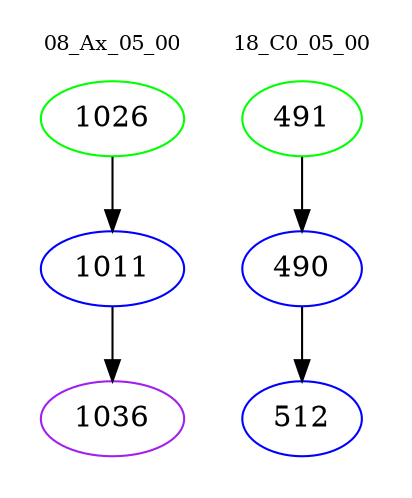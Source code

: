 digraph{
subgraph cluster_0 {
color = white
label = "08_Ax_05_00";
fontsize=10;
T0_1026 [label="1026", color="green"]
T0_1026 -> T0_1011 [color="black"]
T0_1011 [label="1011", color="blue"]
T0_1011 -> T0_1036 [color="black"]
T0_1036 [label="1036", color="purple"]
}
subgraph cluster_1 {
color = white
label = "18_C0_05_00";
fontsize=10;
T1_491 [label="491", color="green"]
T1_491 -> T1_490 [color="black"]
T1_490 [label="490", color="blue"]
T1_490 -> T1_512 [color="black"]
T1_512 [label="512", color="blue"]
}
}

